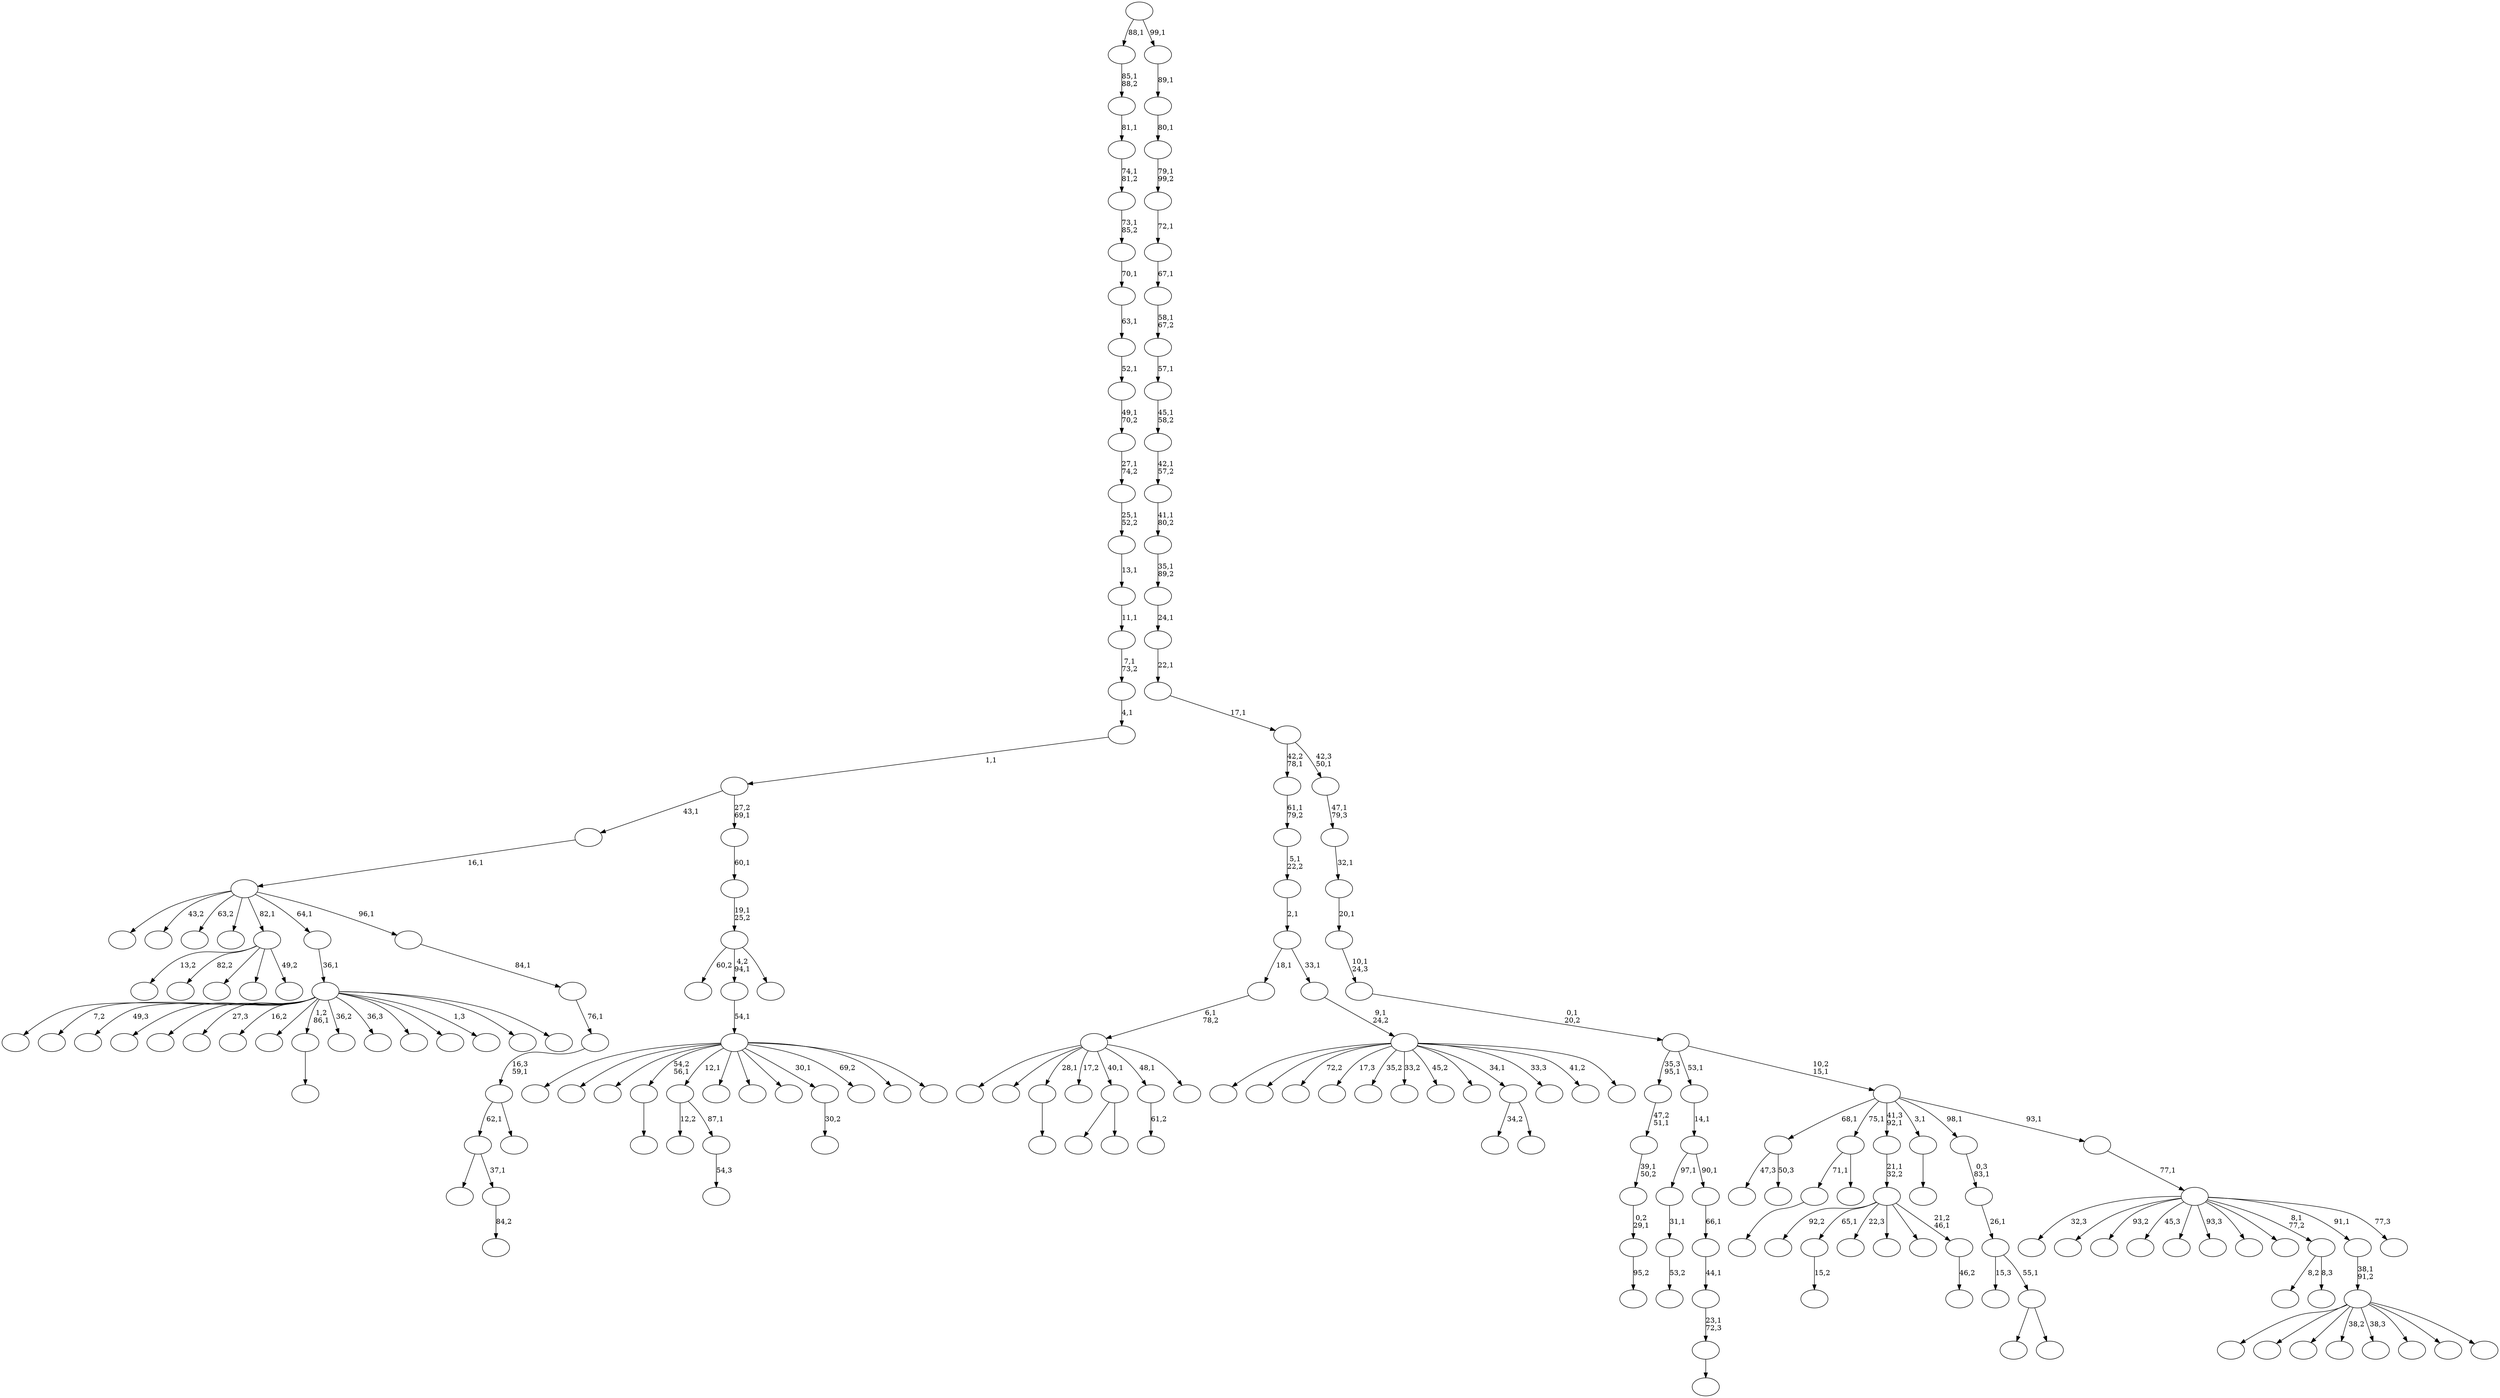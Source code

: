 digraph T {
	200 [label=""]
	199 [label=""]
	198 [label=""]
	197 [label=""]
	196 [label=""]
	195 [label=""]
	194 [label=""]
	193 [label=""]
	192 [label=""]
	191 [label=""]
	190 [label=""]
	189 [label=""]
	188 [label=""]
	187 [label=""]
	186 [label=""]
	185 [label=""]
	184 [label=""]
	183 [label=""]
	182 [label=""]
	181 [label=""]
	180 [label=""]
	179 [label=""]
	178 [label=""]
	177 [label=""]
	176 [label=""]
	175 [label=""]
	174 [label=""]
	173 [label=""]
	172 [label=""]
	171 [label=""]
	170 [label=""]
	169 [label=""]
	168 [label=""]
	167 [label=""]
	166 [label=""]
	165 [label=""]
	164 [label=""]
	163 [label=""]
	162 [label=""]
	161 [label=""]
	160 [label=""]
	159 [label=""]
	158 [label=""]
	157 [label=""]
	156 [label=""]
	155 [label=""]
	154 [label=""]
	153 [label=""]
	152 [label=""]
	151 [label=""]
	150 [label=""]
	149 [label=""]
	148 [label=""]
	147 [label=""]
	146 [label=""]
	145 [label=""]
	144 [label=""]
	143 [label=""]
	142 [label=""]
	141 [label=""]
	140 [label=""]
	139 [label=""]
	138 [label=""]
	137 [label=""]
	136 [label=""]
	135 [label=""]
	134 [label=""]
	133 [label=""]
	132 [label=""]
	131 [label=""]
	130 [label=""]
	129 [label=""]
	128 [label=""]
	127 [label=""]
	126 [label=""]
	125 [label=""]
	124 [label=""]
	123 [label=""]
	122 [label=""]
	121 [label=""]
	120 [label=""]
	119 [label=""]
	118 [label=""]
	117 [label=""]
	116 [label=""]
	115 [label=""]
	114 [label=""]
	113 [label=""]
	112 [label=""]
	111 [label=""]
	110 [label=""]
	109 [label=""]
	108 [label=""]
	107 [label=""]
	106 [label=""]
	105 [label=""]
	104 [label=""]
	103 [label=""]
	102 [label=""]
	101 [label=""]
	100 [label=""]
	99 [label=""]
	98 [label=""]
	97 [label=""]
	96 [label=""]
	95 [label=""]
	94 [label=""]
	93 [label=""]
	92 [label=""]
	91 [label=""]
	90 [label=""]
	89 [label=""]
	88 [label=""]
	87 [label=""]
	86 [label=""]
	85 [label=""]
	84 [label=""]
	83 [label=""]
	82 [label=""]
	81 [label=""]
	80 [label=""]
	79 [label=""]
	78 [label=""]
	77 [label=""]
	76 [label=""]
	75 [label=""]
	74 [label=""]
	73 [label=""]
	72 [label=""]
	71 [label=""]
	70 [label=""]
	69 [label=""]
	68 [label=""]
	67 [label=""]
	66 [label=""]
	65 [label=""]
	64 [label=""]
	63 [label=""]
	62 [label=""]
	61 [label=""]
	60 [label=""]
	59 [label=""]
	58 [label=""]
	57 [label=""]
	56 [label=""]
	55 [label=""]
	54 [label=""]
	53 [label=""]
	52 [label=""]
	51 [label=""]
	50 [label=""]
	49 [label=""]
	48 [label=""]
	47 [label=""]
	46 [label=""]
	45 [label=""]
	44 [label=""]
	43 [label=""]
	42 [label=""]
	41 [label=""]
	40 [label=""]
	39 [label=""]
	38 [label=""]
	37 [label=""]
	36 [label=""]
	35 [label=""]
	34 [label=""]
	33 [label=""]
	32 [label=""]
	31 [label=""]
	30 [label=""]
	29 [label=""]
	28 [label=""]
	27 [label=""]
	26 [label=""]
	25 [label=""]
	24 [label=""]
	23 [label=""]
	22 [label=""]
	21 [label=""]
	20 [label=""]
	19 [label=""]
	18 [label=""]
	17 [label=""]
	16 [label=""]
	15 [label=""]
	14 [label=""]
	13 [label=""]
	12 [label=""]
	11 [label=""]
	10 [label=""]
	9 [label=""]
	8 [label=""]
	7 [label=""]
	6 [label=""]
	5 [label=""]
	4 [label=""]
	3 [label=""]
	2 [label=""]
	1 [label=""]
	0 [label=""]
	182 -> 183 [label="95,2"]
	181 -> 182 [label="0,2\n29,1"]
	180 -> 181 [label="39,1\n50,2"]
	179 -> 180 [label="47,2\n51,1"]
	177 -> 178 [label=""]
	175 -> 176 [label=""]
	173 -> 174 [label="84,2"]
	172 -> 198 [label=""]
	172 -> 173 [label="37,1"]
	163 -> 168 [label="47,3"]
	163 -> 164 [label="50,3"]
	156 -> 157 [label=""]
	153 -> 175 [label="71,1"]
	153 -> 154 [label=""]
	147 -> 148 [label="15,2"]
	145 -> 146 [label="54,3"]
	144 -> 155 [label="12,2"]
	144 -> 145 [label="87,1"]
	140 -> 141 [label="53,2"]
	139 -> 140 [label="31,1"]
	137 -> 138 [label=""]
	136 -> 137 [label="23,1\n72,3"]
	135 -> 136 [label="44,1"]
	134 -> 135 [label="66,1"]
	133 -> 139 [label="97,1"]
	133 -> 134 [label="90,1"]
	132 -> 133 [label="14,1"]
	122 -> 123 [label=""]
	115 -> 121 [label=""]
	115 -> 116 [label=""]
	110 -> 111 [label="30,2"]
	100 -> 101 [label="46,2"]
	99 -> 187 [label="92,2"]
	99 -> 147 [label="65,1"]
	99 -> 127 [label="22,3"]
	99 -> 124 [label=""]
	99 -> 108 [label=""]
	99 -> 100 [label="21,2\n46,1"]
	98 -> 99 [label="21,1\n32,2"]
	95 -> 96 [label=""]
	87 -> 88 [label="61,2"]
	84 -> 165 [label="13,2"]
	84 -> 160 [label="82,2"]
	84 -> 97 [label=""]
	84 -> 92 [label=""]
	84 -> 85 [label="49,2"]
	82 -> 200 [label=""]
	82 -> 194 [label="7,2"]
	82 -> 191 [label="49,3"]
	82 -> 189 [label=""]
	82 -> 185 [label=""]
	82 -> 149 [label="27,3"]
	82 -> 131 [label="16,2"]
	82 -> 130 [label=""]
	82 -> 122 [label="1,2\n86,1"]
	82 -> 117 [label="36,2"]
	82 -> 109 [label="36,3"]
	82 -> 105 [label=""]
	82 -> 93 [label=""]
	82 -> 90 [label="1,3"]
	82 -> 89 [label=""]
	82 -> 83 [label=""]
	81 -> 82 [label="36,1"]
	79 -> 197 [label=""]
	79 -> 184 [label=""]
	79 -> 177 [label="28,1"]
	79 -> 166 [label="17,2"]
	79 -> 115 [label="40,1"]
	79 -> 87 [label="48,1"]
	79 -> 80 [label=""]
	78 -> 79 [label="6,1\n78,2"]
	76 -> 114 [label="34,2"]
	76 -> 77 [label=""]
	74 -> 188 [label=""]
	74 -> 167 [label=""]
	74 -> 162 [label=""]
	74 -> 156 [label="54,2\n56,1"]
	74 -> 144 [label="12,1"]
	74 -> 126 [label=""]
	74 -> 113 [label=""]
	74 -> 112 [label=""]
	74 -> 110 [label="30,1"]
	74 -> 107 [label="69,2"]
	74 -> 94 [label=""]
	74 -> 75 [label=""]
	73 -> 74 [label="54,1"]
	71 -> 125 [label=""]
	71 -> 72 [label=""]
	70 -> 190 [label="15,3"]
	70 -> 71 [label="55,1"]
	69 -> 70 [label="26,1"]
	68 -> 69 [label="0,3\n83,1"]
	65 -> 172 [label="62,1"]
	65 -> 66 [label=""]
	64 -> 65 [label="16,3\n59,1"]
	63 -> 64 [label="76,1"]
	62 -> 63 [label="84,1"]
	61 -> 161 [label=""]
	61 -> 143 [label="43,2"]
	61 -> 119 [label="63,2"]
	61 -> 104 [label=""]
	61 -> 84 [label="82,1"]
	61 -> 81 [label="64,1"]
	61 -> 62 [label="96,1"]
	60 -> 61 [label="16,1"]
	57 -> 193 [label="60,2"]
	57 -> 73 [label="4,2\n94,1"]
	57 -> 58 [label=""]
	56 -> 57 [label="19,1\n25,2"]
	55 -> 56 [label="60,1"]
	54 -> 60 [label="43,1"]
	54 -> 55 [label="27,2\n69,1"]
	53 -> 54 [label="1,1"]
	52 -> 53 [label="4,1"]
	51 -> 52 [label="7,1\n73,2"]
	50 -> 51 [label="11,1"]
	49 -> 50 [label="13,1"]
	48 -> 49 [label="25,1\n52,2"]
	47 -> 48 [label="27,1\n74,2"]
	46 -> 47 [label="49,1\n70,2"]
	45 -> 46 [label="52,1"]
	44 -> 45 [label="63,1"]
	43 -> 44 [label="70,1"]
	42 -> 43 [label="73,1\n85,2"]
	41 -> 42 [label="74,1\n81,2"]
	40 -> 41 [label="81,1"]
	39 -> 40 [label="85,1\n88,2"]
	37 -> 158 [label="8,2"]
	37 -> 38 [label="8,3"]
	34 -> 199 [label=""]
	34 -> 169 [label=""]
	34 -> 152 [label="72,2"]
	34 -> 150 [label="17,3"]
	34 -> 142 [label="35,2"]
	34 -> 128 [label="33,2"]
	34 -> 120 [label="45,2"]
	34 -> 102 [label=""]
	34 -> 76 [label="34,1"]
	34 -> 67 [label="33,3"]
	34 -> 59 [label="41,2"]
	34 -> 35 [label=""]
	33 -> 34 [label="9,1\n24,2"]
	32 -> 78 [label="18,1"]
	32 -> 33 [label="33,1"]
	31 -> 32 [label="2,1"]
	30 -> 31 [label="5,1\n22,2"]
	29 -> 30 [label="61,1\n79,2"]
	27 -> 186 [label=""]
	27 -> 171 [label=""]
	27 -> 170 [label=""]
	27 -> 129 [label="38,2"]
	27 -> 106 [label="38,3"]
	27 -> 103 [label=""]
	27 -> 36 [label=""]
	27 -> 28 [label=""]
	26 -> 27 [label="38,1\n91,2"]
	24 -> 196 [label="32,3"]
	24 -> 195 [label=""]
	24 -> 192 [label="93,2"]
	24 -> 159 [label="45,3"]
	24 -> 151 [label=""]
	24 -> 118 [label="93,3"]
	24 -> 91 [label=""]
	24 -> 86 [label=""]
	24 -> 37 [label="8,1\n77,2"]
	24 -> 26 [label="91,1"]
	24 -> 25 [label="77,3"]
	23 -> 24 [label="77,1"]
	22 -> 163 [label="68,1"]
	22 -> 153 [label="75,1"]
	22 -> 98 [label="41,3\n92,1"]
	22 -> 95 [label="3,1"]
	22 -> 68 [label="98,1"]
	22 -> 23 [label="93,1"]
	21 -> 179 [label="35,3\n95,1"]
	21 -> 132 [label="53,1"]
	21 -> 22 [label="10,2\n15,1"]
	20 -> 21 [label="0,1\n20,2"]
	19 -> 20 [label="10,1\n24,3"]
	18 -> 19 [label="20,1"]
	17 -> 18 [label="32,1"]
	16 -> 17 [label="47,1\n79,3"]
	15 -> 29 [label="42,2\n78,1"]
	15 -> 16 [label="42,3\n50,1"]
	14 -> 15 [label="17,1"]
	13 -> 14 [label="22,1"]
	12 -> 13 [label="24,1"]
	11 -> 12 [label="35,1\n89,2"]
	10 -> 11 [label="41,1\n80,2"]
	9 -> 10 [label="42,1\n57,2"]
	8 -> 9 [label="45,1\n58,2"]
	7 -> 8 [label="57,1"]
	6 -> 7 [label="58,1\n67,2"]
	5 -> 6 [label="67,1"]
	4 -> 5 [label="72,1"]
	3 -> 4 [label="79,1\n99,2"]
	2 -> 3 [label="80,1"]
	1 -> 2 [label="89,1"]
	0 -> 39 [label="88,1"]
	0 -> 1 [label="99,1"]
}
